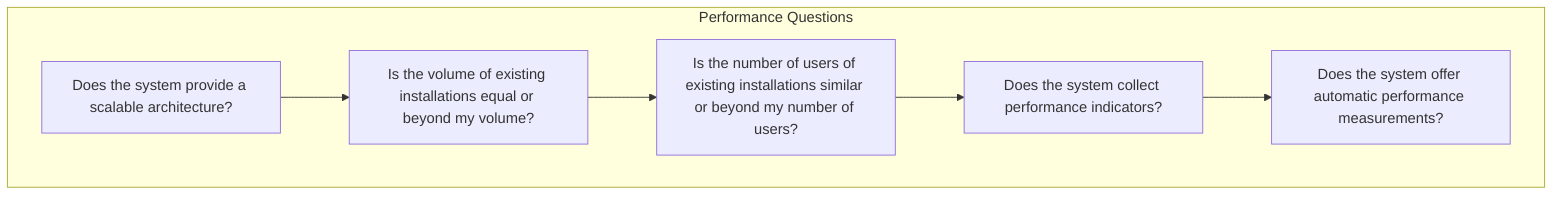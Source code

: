 graph TB;

subgraph Performance Questions
Perf1[Does the system provide a scalable architecture?]
Perf2[Is the volume of existing installations equal or beyond my volume?]
Perf3[Is the number of users of existing installations similar or beyond my number of users?]
Perf4[Does the system collect performance indicators?]
PerfL[Does the system offer automatic performance measurements?]
end
Perf1 --> Perf2 --> Perf3 --> Perf4 --> PerfL